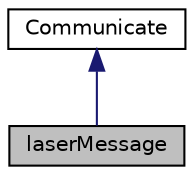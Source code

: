 digraph "laserMessage"
{
 // LATEX_PDF_SIZE
  edge [fontname="Helvetica",fontsize="10",labelfontname="Helvetica",labelfontsize="10"];
  node [fontname="Helvetica",fontsize="10",shape=record];
  Node1 [label="laserMessage",height=0.2,width=0.4,color="black", fillcolor="grey75", style="filled", fontcolor="black",tooltip="laserMessage Class"];
  Node2 -> Node1 [dir="back",color="midnightblue",fontsize="10",style="solid",fontname="Helvetica"];
  Node2 [label="Communicate",height=0.2,width=0.4,color="black", fillcolor="white", style="filled",URL="$classCommunicate.html",tooltip="Communicate Class."];
}
